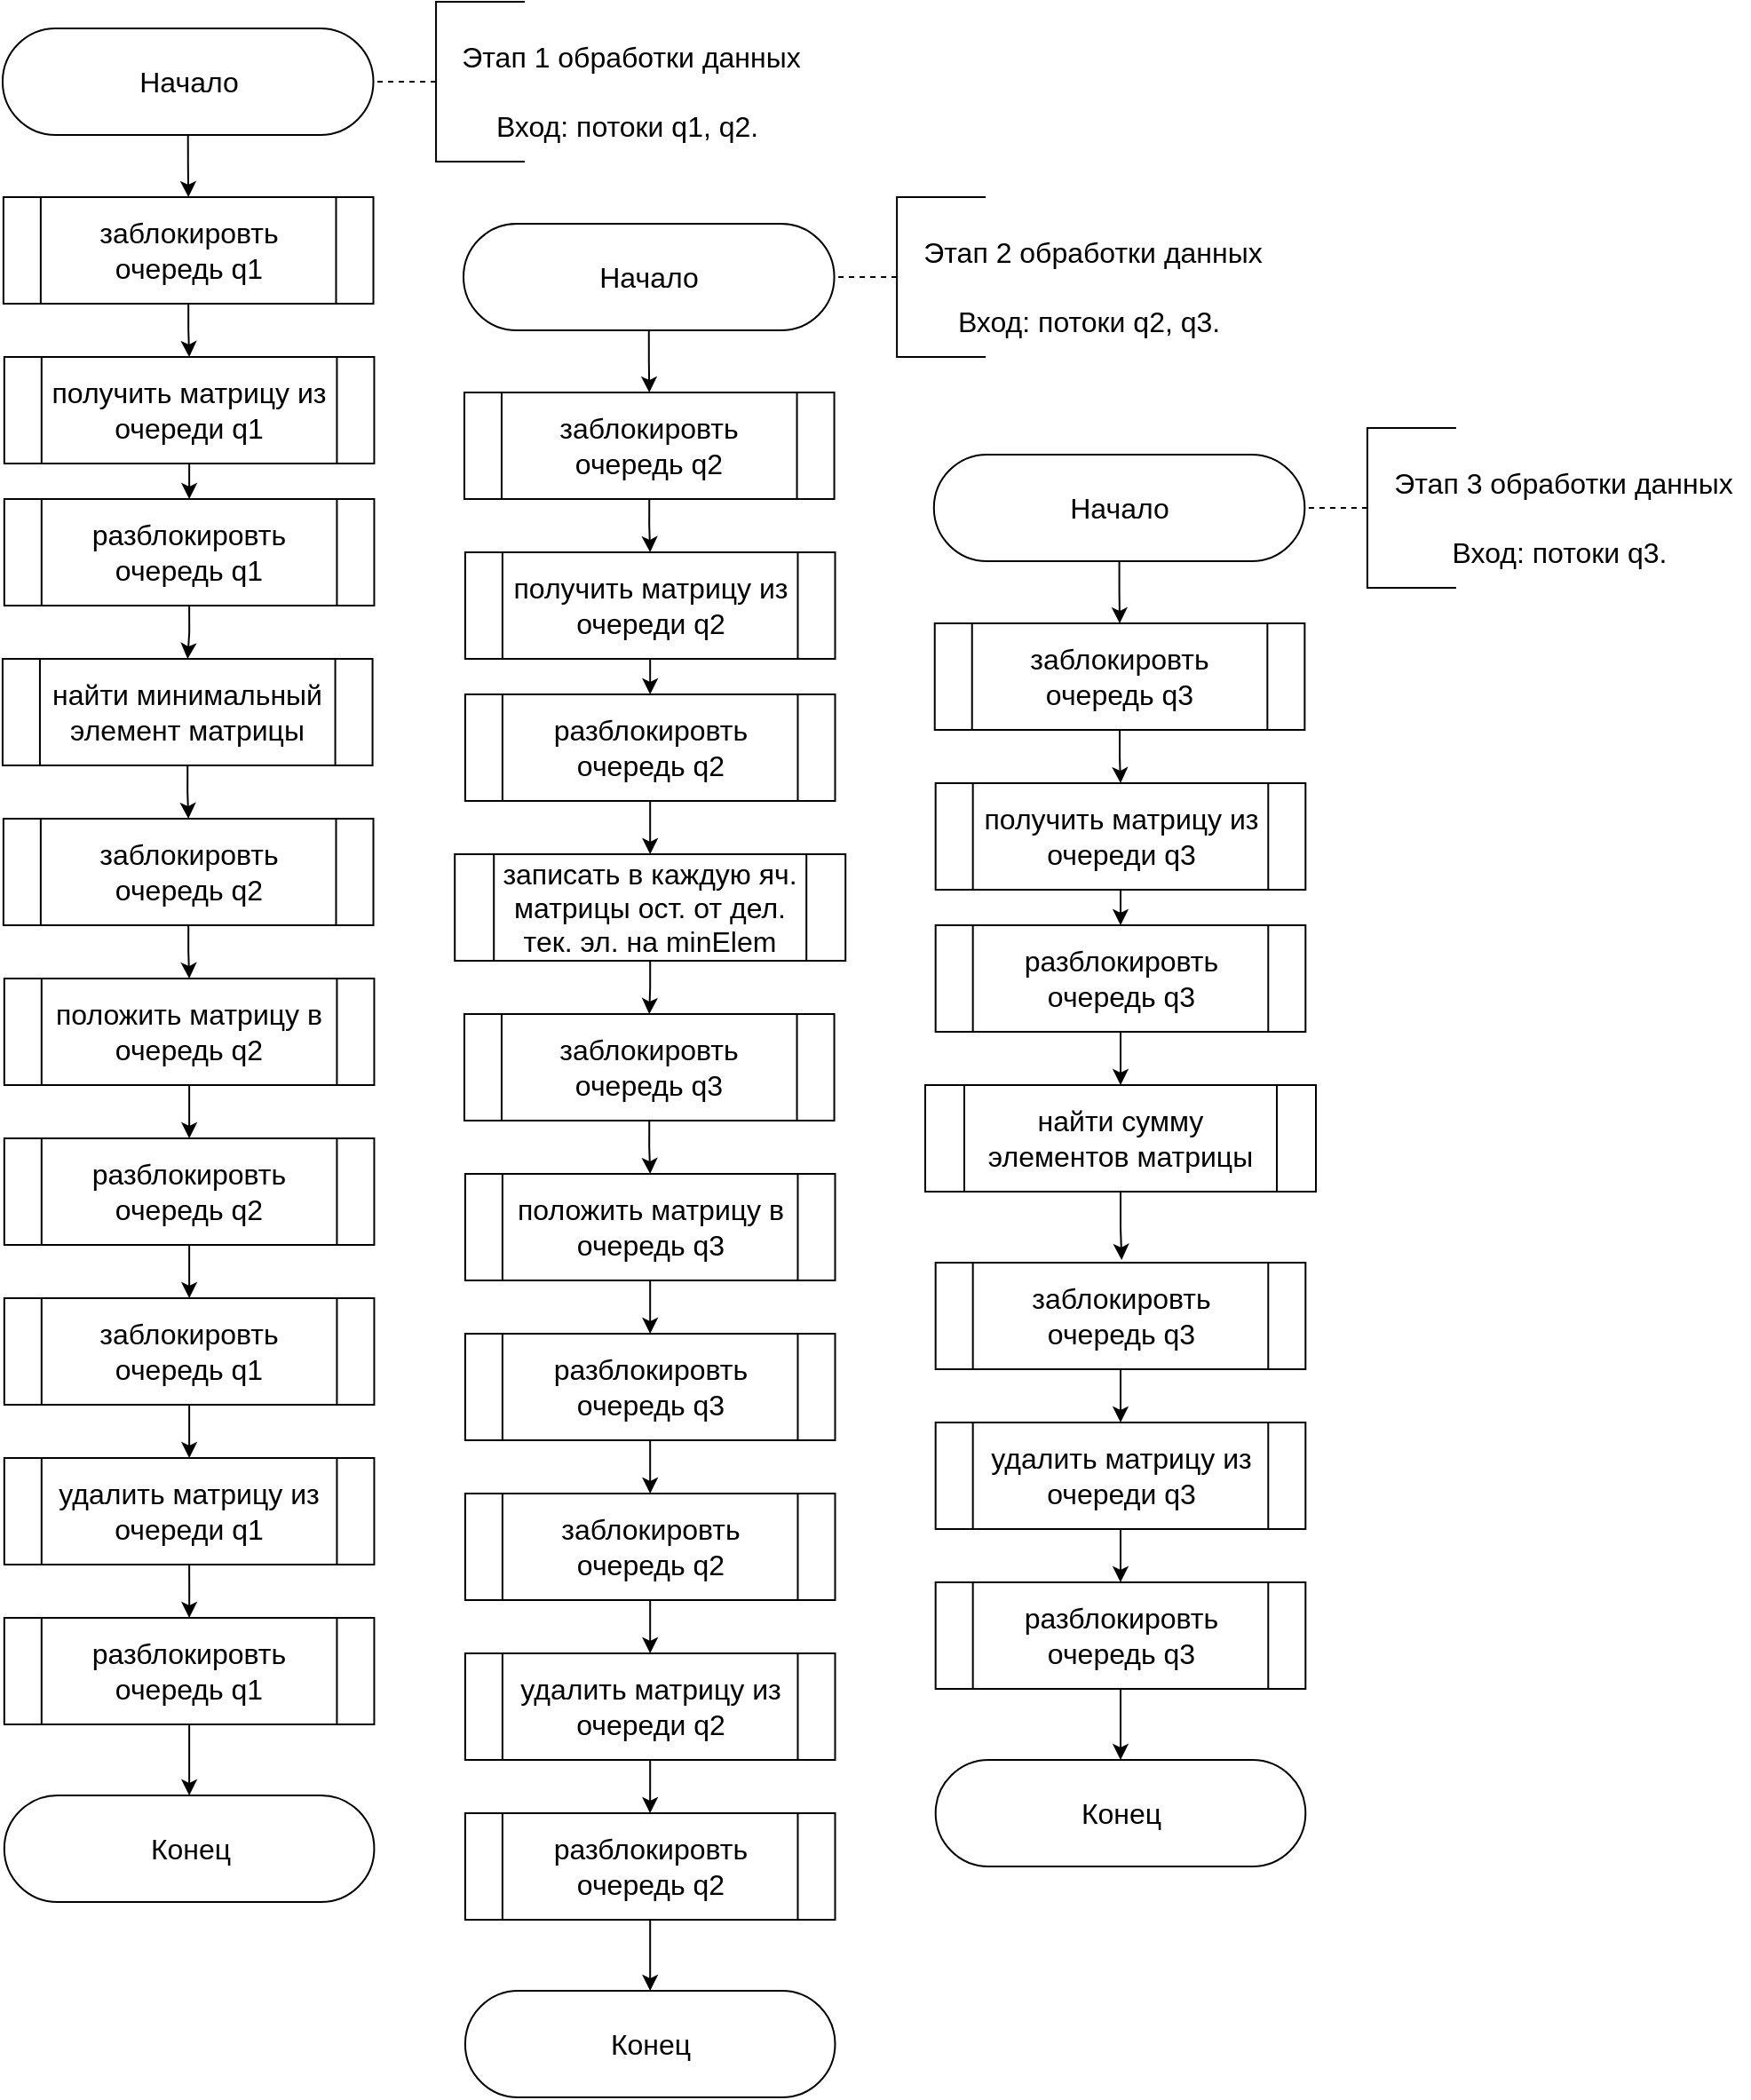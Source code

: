 <mxfile>
    <diagram id="9dVuxYn8pKH65ozI4DDm" name="Страница 1">
        <mxGraphModel dx="799" dy="739" grid="1" gridSize="10" guides="1" tooltips="1" connect="1" arrows="1" fold="1" page="1" pageScale="1" pageWidth="827" pageHeight="1169" math="0" shadow="0">
            <root>
                <mxCell id="0"/>
                <mxCell id="1" parent="0"/>
                <mxCell id="2" style="edgeStyle=orthogonalEdgeStyle;rounded=0;html=1;exitX=0.5;exitY=0.5;exitDx=0;exitDy=30;exitPerimeter=0;entryX=0.5;entryY=0;entryDx=0;entryDy=0;endArrow=classic;endFill=1;" edge="1" parent="1" source="3" target="8">
                    <mxGeometry relative="1" as="geometry"/>
                </mxCell>
                <mxCell id="3" value="&lt;font style=&quot;font-size: 16px&quot;&gt;Начало&lt;/font&gt;" style="html=1;dashed=0;whitespace=wrap;shape=mxgraph.dfd.start" vertex="1" parent="1">
                    <mxGeometry x="30.47" y="35" width="208.78" height="60" as="geometry"/>
                </mxCell>
                <mxCell id="4" style="edgeStyle=orthogonalEdgeStyle;rounded=0;orthogonalLoop=1;jettySize=auto;html=1;exitX=0;exitY=0.5;exitDx=0;exitDy=0;exitPerimeter=0;entryX=1;entryY=0.5;entryDx=0;entryDy=0;entryPerimeter=0;dashed=1;endArrow=none;endFill=0;" edge="1" parent="1" source="5" target="3">
                    <mxGeometry relative="1" as="geometry"/>
                </mxCell>
                <mxCell id="5" value="" style="strokeWidth=1;html=1;shape=mxgraph.flowchart.annotation_1;align=left;pointerEvents=1;" vertex="1" parent="1">
                    <mxGeometry x="274.53" y="20" width="50" height="90" as="geometry"/>
                </mxCell>
                <mxCell id="6" value="&lt;div&gt;&lt;span style=&quot;font-size: 16px&quot;&gt;Этап 1 обработки данных&lt;/span&gt;&lt;/div&gt;&lt;div&gt;&lt;span style=&quot;font-size: 16px&quot;&gt;&lt;br&gt;&lt;/span&gt;&lt;/div&gt;&lt;font&gt;&lt;div&gt;&lt;font size=&quot;3&quot;&gt;Вход: потоки q1, q2.&amp;nbsp;&lt;/font&gt;&lt;/div&gt;&lt;div&gt;&lt;/div&gt;&lt;span style=&quot;font-size: medium&quot;&gt;&lt;br&gt;&lt;/span&gt;&lt;/font&gt;" style="text;html=1;align=center;verticalAlign=middle;resizable=0;points=[];autosize=1;strokeColor=none;fillColor=none;" vertex="1" parent="1">
                    <mxGeometry x="279.25" y="50" width="210" height="60" as="geometry"/>
                </mxCell>
                <mxCell id="7" style="edgeStyle=orthogonalEdgeStyle;rounded=0;html=1;exitX=0.5;exitY=1;exitDx=0;exitDy=0;entryX=0.5;entryY=0;entryDx=0;entryDy=0;endArrow=classic;endFill=1;" edge="1" parent="1" source="8" target="10">
                    <mxGeometry relative="1" as="geometry"/>
                </mxCell>
                <mxCell id="8" value="&lt;font size=&quot;3&quot;&gt;заблокировть очередь q1&lt;/font&gt;" style="shape=process;whiteSpace=wrap;html=1;backgroundOutline=1;" vertex="1" parent="1">
                    <mxGeometry x="30.94" y="130" width="208.31" height="60" as="geometry"/>
                </mxCell>
                <mxCell id="9" style="edgeStyle=orthogonalEdgeStyle;rounded=0;html=1;exitX=0.5;exitY=1;exitDx=0;exitDy=0;entryX=0.5;entryY=0;entryDx=0;entryDy=0;endArrow=classic;endFill=1;" edge="1" parent="1" source="10" target="14">
                    <mxGeometry relative="1" as="geometry"/>
                </mxCell>
                <mxCell id="10" value="&lt;font size=&quot;3&quot;&gt;получить матрицу из очереди q1&lt;/font&gt;" style="shape=process;whiteSpace=wrap;html=1;backgroundOutline=1;" vertex="1" parent="1">
                    <mxGeometry x="31.41" y="220" width="208.31" height="60" as="geometry"/>
                </mxCell>
                <mxCell id="11" style="edgeStyle=orthogonalEdgeStyle;rounded=0;html=1;exitX=0.5;exitY=1;exitDx=0;exitDy=0;entryX=0.5;entryY=0;entryDx=0;entryDy=0;endArrow=classic;endFill=1;" edge="1" parent="1" source="12" target="16">
                    <mxGeometry relative="1" as="geometry"/>
                </mxCell>
                <mxCell id="12" value="&lt;font size=&quot;3&quot;&gt;найти минимальный элемент матрицы&lt;/font&gt;" style="shape=process;whiteSpace=wrap;html=1;backgroundOutline=1;" vertex="1" parent="1">
                    <mxGeometry x="30.47" y="390" width="208.31" height="60" as="geometry"/>
                </mxCell>
                <mxCell id="13" style="edgeStyle=orthogonalEdgeStyle;rounded=0;html=1;exitX=0.5;exitY=1;exitDx=0;exitDy=0;endArrow=classic;endFill=1;" edge="1" parent="1" source="14" target="12">
                    <mxGeometry relative="1" as="geometry"/>
                </mxCell>
                <mxCell id="14" value="&lt;font size=&quot;3&quot;&gt;разблокировть очередь q1&lt;/font&gt;" style="shape=process;whiteSpace=wrap;html=1;backgroundOutline=1;" vertex="1" parent="1">
                    <mxGeometry x="31.41" y="300" width="208.31" height="60" as="geometry"/>
                </mxCell>
                <mxCell id="15" style="edgeStyle=orthogonalEdgeStyle;rounded=0;html=1;exitX=0.5;exitY=1;exitDx=0;exitDy=0;entryX=0.5;entryY=0;entryDx=0;entryDy=0;endArrow=classic;endFill=1;" edge="1" parent="1" source="16" target="18">
                    <mxGeometry relative="1" as="geometry"/>
                </mxCell>
                <mxCell id="16" value="&lt;font size=&quot;3&quot;&gt;заблокировть очередь q2&lt;/font&gt;" style="shape=process;whiteSpace=wrap;html=1;backgroundOutline=1;" vertex="1" parent="1">
                    <mxGeometry x="30.94" y="480" width="208.31" height="60" as="geometry"/>
                </mxCell>
                <mxCell id="17" style="edgeStyle=orthogonalEdgeStyle;rounded=0;html=1;exitX=0.5;exitY=1;exitDx=0;exitDy=0;entryX=0.5;entryY=0;entryDx=0;entryDy=0;endArrow=classic;endFill=1;" edge="1" parent="1" source="18" target="20">
                    <mxGeometry relative="1" as="geometry"/>
                </mxCell>
                <mxCell id="18" value="&lt;font size=&quot;3&quot;&gt;положить матрицу в очередь q2&lt;/font&gt;" style="shape=process;whiteSpace=wrap;html=1;backgroundOutline=1;" vertex="1" parent="1">
                    <mxGeometry x="31.41" y="570" width="208.31" height="60" as="geometry"/>
                </mxCell>
                <mxCell id="19" style="edgeStyle=orthogonalEdgeStyle;rounded=0;html=1;exitX=0.5;exitY=1;exitDx=0;exitDy=0;entryX=0.5;entryY=0;entryDx=0;entryDy=0;endArrow=classic;endFill=1;" edge="1" parent="1" source="20" target="22">
                    <mxGeometry relative="1" as="geometry"/>
                </mxCell>
                <mxCell id="20" value="&lt;font size=&quot;3&quot;&gt;разблокировть очередь q2&lt;/font&gt;" style="shape=process;whiteSpace=wrap;html=1;backgroundOutline=1;" vertex="1" parent="1">
                    <mxGeometry x="31.41" y="660" width="208.31" height="60" as="geometry"/>
                </mxCell>
                <mxCell id="21" style="edgeStyle=orthogonalEdgeStyle;rounded=0;html=1;exitX=0.5;exitY=1;exitDx=0;exitDy=0;entryX=0.5;entryY=0;entryDx=0;entryDy=0;endArrow=classic;endFill=1;" edge="1" parent="1" source="22" target="24">
                    <mxGeometry relative="1" as="geometry"/>
                </mxCell>
                <mxCell id="22" value="&lt;font size=&quot;3&quot;&gt;заблокировть очередь q1&lt;/font&gt;" style="shape=process;whiteSpace=wrap;html=1;backgroundOutline=1;" vertex="1" parent="1">
                    <mxGeometry x="31.41" y="750" width="208.31" height="60" as="geometry"/>
                </mxCell>
                <mxCell id="23" style="edgeStyle=orthogonalEdgeStyle;rounded=0;html=1;exitX=0.5;exitY=1;exitDx=0;exitDy=0;endArrow=classic;endFill=1;" edge="1" parent="1" source="24" target="26">
                    <mxGeometry relative="1" as="geometry"/>
                </mxCell>
                <mxCell id="24" value="&lt;font size=&quot;3&quot;&gt;удалить матрицу из очереди q1&lt;/font&gt;" style="shape=process;whiteSpace=wrap;html=1;backgroundOutline=1;" vertex="1" parent="1">
                    <mxGeometry x="31.41" y="840" width="208.31" height="60" as="geometry"/>
                </mxCell>
                <mxCell id="25" style="edgeStyle=orthogonalEdgeStyle;rounded=0;html=1;exitX=0.5;exitY=1;exitDx=0;exitDy=0;entryX=0.5;entryY=0.5;entryDx=0;entryDy=-30;entryPerimeter=0;endArrow=classic;endFill=1;" edge="1" parent="1" source="26" target="27">
                    <mxGeometry relative="1" as="geometry"/>
                </mxCell>
                <mxCell id="26" value="&lt;font size=&quot;3&quot;&gt;разблокировть очередь q1&lt;/font&gt;" style="shape=process;whiteSpace=wrap;html=1;backgroundOutline=1;" vertex="1" parent="1">
                    <mxGeometry x="31.41" y="930" width="208.31" height="60" as="geometry"/>
                </mxCell>
                <mxCell id="27" value="&lt;font style=&quot;font-size: 16px&quot;&gt;Конец&lt;/font&gt;" style="html=1;dashed=0;whitespace=wrap;shape=mxgraph.dfd.start" vertex="1" parent="1">
                    <mxGeometry x="31.41" y="1030" width="208.31" height="60" as="geometry"/>
                </mxCell>
                <mxCell id="28" style="edgeStyle=orthogonalEdgeStyle;rounded=0;html=1;exitX=0.5;exitY=0.5;exitDx=0;exitDy=30;exitPerimeter=0;entryX=0.5;entryY=0;entryDx=0;entryDy=0;endArrow=classic;endFill=1;" edge="1" parent="1" source="29" target="34">
                    <mxGeometry relative="1" as="geometry"/>
                </mxCell>
                <mxCell id="29" value="&lt;font style=&quot;font-size: 16px&quot;&gt;Начало&lt;/font&gt;" style="html=1;dashed=0;whitespace=wrap;shape=mxgraph.dfd.start" vertex="1" parent="1">
                    <mxGeometry x="290" y="145" width="208.78" height="60" as="geometry"/>
                </mxCell>
                <mxCell id="30" style="edgeStyle=orthogonalEdgeStyle;rounded=0;orthogonalLoop=1;jettySize=auto;html=1;exitX=0;exitY=0.5;exitDx=0;exitDy=0;exitPerimeter=0;entryX=1;entryY=0.5;entryDx=0;entryDy=0;entryPerimeter=0;dashed=1;endArrow=none;endFill=0;" edge="1" parent="1" source="31" target="29">
                    <mxGeometry relative="1" as="geometry"/>
                </mxCell>
                <mxCell id="31" value="" style="strokeWidth=1;html=1;shape=mxgraph.flowchart.annotation_1;align=left;pointerEvents=1;" vertex="1" parent="1">
                    <mxGeometry x="534.06" y="130" width="50" height="90" as="geometry"/>
                </mxCell>
                <mxCell id="32" value="&lt;div&gt;&lt;span style=&quot;font-size: 16px&quot;&gt;Этап 2 обработки данных&lt;/span&gt;&lt;/div&gt;&lt;div&gt;&lt;span style=&quot;font-size: 16px&quot;&gt;&lt;br&gt;&lt;/span&gt;&lt;/div&gt;&lt;font&gt;&lt;div&gt;&lt;font size=&quot;3&quot;&gt;Вход: потоки q2, q3.&amp;nbsp;&lt;/font&gt;&lt;/div&gt;&lt;div&gt;&lt;/div&gt;&lt;span style=&quot;font-size: medium&quot;&gt;&lt;br&gt;&lt;/span&gt;&lt;/font&gt;" style="text;html=1;align=center;verticalAlign=middle;resizable=0;points=[];autosize=1;strokeColor=none;fillColor=none;" vertex="1" parent="1">
                    <mxGeometry x="538.78" y="160" width="210" height="60" as="geometry"/>
                </mxCell>
                <mxCell id="33" style="edgeStyle=orthogonalEdgeStyle;rounded=0;html=1;exitX=0.5;exitY=1;exitDx=0;exitDy=0;entryX=0.5;entryY=0;entryDx=0;entryDy=0;endArrow=classic;endFill=1;" edge="1" parent="1" source="34" target="36">
                    <mxGeometry relative="1" as="geometry"/>
                </mxCell>
                <mxCell id="34" value="&lt;font size=&quot;3&quot;&gt;заблокировть очередь q2&lt;/font&gt;" style="shape=process;whiteSpace=wrap;html=1;backgroundOutline=1;" vertex="1" parent="1">
                    <mxGeometry x="290.47" y="240" width="208.31" height="60" as="geometry"/>
                </mxCell>
                <mxCell id="35" style="edgeStyle=orthogonalEdgeStyle;rounded=0;html=1;exitX=0.5;exitY=1;exitDx=0;exitDy=0;entryX=0.5;entryY=0;entryDx=0;entryDy=0;endArrow=classic;endFill=1;" edge="1" parent="1" source="36" target="40">
                    <mxGeometry relative="1" as="geometry"/>
                </mxCell>
                <mxCell id="36" value="&lt;font size=&quot;3&quot;&gt;получить матрицу из очереди q2&lt;/font&gt;" style="shape=process;whiteSpace=wrap;html=1;backgroundOutline=1;" vertex="1" parent="1">
                    <mxGeometry x="290.94" y="330" width="208.31" height="60" as="geometry"/>
                </mxCell>
                <mxCell id="37" style="edgeStyle=orthogonalEdgeStyle;rounded=0;html=1;exitX=0.5;exitY=1;exitDx=0;exitDy=0;entryX=0.5;entryY=0;entryDx=0;entryDy=0;endArrow=classic;endFill=1;" edge="1" parent="1" source="38" target="42">
                    <mxGeometry relative="1" as="geometry"/>
                </mxCell>
                <mxCell id="38" value="&lt;font size=&quot;3&quot;&gt;записать в каждую яч. матрицы ост. от дел. тек. эл. на minElem&lt;/font&gt;" style="shape=process;whiteSpace=wrap;html=1;backgroundOutline=1;" vertex="1" parent="1">
                    <mxGeometry x="285.1" y="500" width="220" height="60" as="geometry"/>
                </mxCell>
                <mxCell id="39" style="edgeStyle=orthogonalEdgeStyle;rounded=0;html=1;exitX=0.5;exitY=1;exitDx=0;exitDy=0;endArrow=classic;endFill=1;" edge="1" parent="1" source="40" target="38">
                    <mxGeometry relative="1" as="geometry"/>
                </mxCell>
                <mxCell id="40" value="&lt;font size=&quot;3&quot;&gt;разблокировть очередь q2&lt;/font&gt;" style="shape=process;whiteSpace=wrap;html=1;backgroundOutline=1;" vertex="1" parent="1">
                    <mxGeometry x="290.94" y="410" width="208.31" height="60" as="geometry"/>
                </mxCell>
                <mxCell id="41" style="edgeStyle=orthogonalEdgeStyle;rounded=0;html=1;exitX=0.5;exitY=1;exitDx=0;exitDy=0;entryX=0.5;entryY=0;entryDx=0;entryDy=0;endArrow=classic;endFill=1;" edge="1" parent="1" source="42" target="44">
                    <mxGeometry relative="1" as="geometry"/>
                </mxCell>
                <mxCell id="42" value="&lt;font size=&quot;3&quot;&gt;заблокировть очередь q3&lt;/font&gt;" style="shape=process;whiteSpace=wrap;html=1;backgroundOutline=1;" vertex="1" parent="1">
                    <mxGeometry x="290.47" y="590" width="208.31" height="60" as="geometry"/>
                </mxCell>
                <mxCell id="43" style="edgeStyle=orthogonalEdgeStyle;rounded=0;html=1;exitX=0.5;exitY=1;exitDx=0;exitDy=0;entryX=0.5;entryY=0;entryDx=0;entryDy=0;endArrow=classic;endFill=1;" edge="1" parent="1" source="44" target="46">
                    <mxGeometry relative="1" as="geometry"/>
                </mxCell>
                <mxCell id="44" value="&lt;font size=&quot;3&quot;&gt;положить матрицу в очередь q3&lt;/font&gt;" style="shape=process;whiteSpace=wrap;html=1;backgroundOutline=1;" vertex="1" parent="1">
                    <mxGeometry x="290.94" y="680" width="208.31" height="60" as="geometry"/>
                </mxCell>
                <mxCell id="45" style="edgeStyle=orthogonalEdgeStyle;rounded=0;html=1;exitX=0.5;exitY=1;exitDx=0;exitDy=0;entryX=0.5;entryY=0;entryDx=0;entryDy=0;endArrow=classic;endFill=1;" edge="1" parent="1" source="46" target="48">
                    <mxGeometry relative="1" as="geometry"/>
                </mxCell>
                <mxCell id="46" value="&lt;font size=&quot;3&quot;&gt;разблокировть очередь q3&lt;/font&gt;" style="shape=process;whiteSpace=wrap;html=1;backgroundOutline=1;" vertex="1" parent="1">
                    <mxGeometry x="290.94" y="770" width="208.31" height="60" as="geometry"/>
                </mxCell>
                <mxCell id="47" style="edgeStyle=orthogonalEdgeStyle;rounded=0;html=1;exitX=0.5;exitY=1;exitDx=0;exitDy=0;entryX=0.5;entryY=0;entryDx=0;entryDy=0;endArrow=classic;endFill=1;" edge="1" parent="1" source="48" target="50">
                    <mxGeometry relative="1" as="geometry"/>
                </mxCell>
                <mxCell id="48" value="&lt;font size=&quot;3&quot;&gt;заблокировть очередь q2&lt;/font&gt;" style="shape=process;whiteSpace=wrap;html=1;backgroundOutline=1;" vertex="1" parent="1">
                    <mxGeometry x="290.94" y="860" width="208.31" height="60" as="geometry"/>
                </mxCell>
                <mxCell id="49" style="edgeStyle=orthogonalEdgeStyle;rounded=0;html=1;exitX=0.5;exitY=1;exitDx=0;exitDy=0;endArrow=classic;endFill=1;" edge="1" parent="1" source="50" target="52">
                    <mxGeometry relative="1" as="geometry"/>
                </mxCell>
                <mxCell id="50" value="&lt;font size=&quot;3&quot;&gt;удалить матрицу из очереди q2&lt;/font&gt;" style="shape=process;whiteSpace=wrap;html=1;backgroundOutline=1;" vertex="1" parent="1">
                    <mxGeometry x="290.94" y="950" width="208.31" height="60" as="geometry"/>
                </mxCell>
                <mxCell id="51" style="edgeStyle=orthogonalEdgeStyle;rounded=0;html=1;exitX=0.5;exitY=1;exitDx=0;exitDy=0;entryX=0.5;entryY=0.5;entryDx=0;entryDy=-30;entryPerimeter=0;endArrow=classic;endFill=1;" edge="1" parent="1" source="52" target="53">
                    <mxGeometry relative="1" as="geometry"/>
                </mxCell>
                <mxCell id="52" value="&lt;font size=&quot;3&quot;&gt;разблокировть очередь q2&lt;/font&gt;" style="shape=process;whiteSpace=wrap;html=1;backgroundOutline=1;" vertex="1" parent="1">
                    <mxGeometry x="290.94" y="1040" width="208.31" height="60" as="geometry"/>
                </mxCell>
                <mxCell id="53" value="&lt;font style=&quot;font-size: 16px&quot;&gt;Конец&lt;/font&gt;" style="html=1;dashed=0;whitespace=wrap;shape=mxgraph.dfd.start" vertex="1" parent="1">
                    <mxGeometry x="290.94" y="1140" width="208.31" height="60" as="geometry"/>
                </mxCell>
                <mxCell id="54" style="edgeStyle=orthogonalEdgeStyle;rounded=0;html=1;exitX=0.5;exitY=0.5;exitDx=0;exitDy=30;exitPerimeter=0;entryX=0.5;entryY=0;entryDx=0;entryDy=0;endArrow=classic;endFill=1;" edge="1" parent="1" source="55" target="60">
                    <mxGeometry relative="1" as="geometry"/>
                </mxCell>
                <mxCell id="55" value="&lt;font style=&quot;font-size: 16px&quot;&gt;Начало&lt;/font&gt;" style="html=1;dashed=0;whitespace=wrap;shape=mxgraph.dfd.start" vertex="1" parent="1">
                    <mxGeometry x="554.9" y="275" width="208.78" height="60" as="geometry"/>
                </mxCell>
                <mxCell id="56" style="edgeStyle=orthogonalEdgeStyle;rounded=0;orthogonalLoop=1;jettySize=auto;html=1;exitX=0;exitY=0.5;exitDx=0;exitDy=0;exitPerimeter=0;entryX=1;entryY=0.5;entryDx=0;entryDy=0;entryPerimeter=0;dashed=1;endArrow=none;endFill=0;" edge="1" parent="1" source="57" target="55">
                    <mxGeometry relative="1" as="geometry"/>
                </mxCell>
                <mxCell id="57" value="" style="strokeWidth=1;html=1;shape=mxgraph.flowchart.annotation_1;align=left;pointerEvents=1;" vertex="1" parent="1">
                    <mxGeometry x="798.96" y="260" width="50" height="90" as="geometry"/>
                </mxCell>
                <mxCell id="58" value="&lt;div&gt;&lt;span style=&quot;font-size: 16px&quot;&gt;Этап 3 обработки данных&lt;/span&gt;&lt;/div&gt;&lt;div&gt;&lt;span style=&quot;font-size: 16px&quot;&gt;&lt;br&gt;&lt;/span&gt;&lt;/div&gt;&lt;font&gt;&lt;div&gt;&lt;font size=&quot;3&quot;&gt;Вход: потоки q3.&amp;nbsp;&lt;/font&gt;&lt;/div&gt;&lt;div&gt;&lt;/div&gt;&lt;span style=&quot;font-size: medium&quot;&gt;&lt;br&gt;&lt;/span&gt;&lt;/font&gt;" style="text;html=1;align=center;verticalAlign=middle;resizable=0;points=[];autosize=1;strokeColor=none;fillColor=none;" vertex="1" parent="1">
                    <mxGeometry x="803.68" y="290" width="210" height="60" as="geometry"/>
                </mxCell>
                <mxCell id="59" style="edgeStyle=orthogonalEdgeStyle;rounded=0;html=1;exitX=0.5;exitY=1;exitDx=0;exitDy=0;entryX=0.5;entryY=0;entryDx=0;entryDy=0;endArrow=classic;endFill=1;" edge="1" parent="1" source="60" target="62">
                    <mxGeometry relative="1" as="geometry"/>
                </mxCell>
                <mxCell id="60" value="&lt;font size=&quot;3&quot;&gt;заблокировть очередь q3&lt;/font&gt;" style="shape=process;whiteSpace=wrap;html=1;backgroundOutline=1;" vertex="1" parent="1">
                    <mxGeometry x="555.37" y="370" width="208.31" height="60" as="geometry"/>
                </mxCell>
                <mxCell id="61" style="edgeStyle=orthogonalEdgeStyle;rounded=0;html=1;exitX=0.5;exitY=1;exitDx=0;exitDy=0;entryX=0.5;entryY=0;entryDx=0;entryDy=0;endArrow=classic;endFill=1;" edge="1" parent="1" source="62" target="66">
                    <mxGeometry relative="1" as="geometry"/>
                </mxCell>
                <mxCell id="62" value="&lt;font size=&quot;3&quot;&gt;получить матрицу из очереди q3&lt;/font&gt;" style="shape=process;whiteSpace=wrap;html=1;backgroundOutline=1;" vertex="1" parent="1">
                    <mxGeometry x="555.84" y="460" width="208.31" height="60" as="geometry"/>
                </mxCell>
                <mxCell id="63" style="edgeStyle=orthogonalEdgeStyle;rounded=0;html=1;exitX=0.5;exitY=1;exitDx=0;exitDy=0;entryX=0.503;entryY=-0.026;entryDx=0;entryDy=0;entryPerimeter=0;endArrow=classic;endFill=1;" edge="1" parent="1" source="64" target="68">
                    <mxGeometry relative="1" as="geometry"/>
                </mxCell>
                <mxCell id="64" value="&lt;font size=&quot;3&quot;&gt;найти сумму элементов матрицы&lt;/font&gt;" style="shape=process;whiteSpace=wrap;html=1;backgroundOutline=1;" vertex="1" parent="1">
                    <mxGeometry x="550" y="630" width="220" height="60" as="geometry"/>
                </mxCell>
                <mxCell id="65" style="edgeStyle=orthogonalEdgeStyle;rounded=0;html=1;exitX=0.5;exitY=1;exitDx=0;exitDy=0;endArrow=classic;endFill=1;" edge="1" parent="1" source="66" target="64">
                    <mxGeometry relative="1" as="geometry"/>
                </mxCell>
                <mxCell id="66" value="&lt;font size=&quot;3&quot;&gt;разблокировть очередь q3&lt;/font&gt;" style="shape=process;whiteSpace=wrap;html=1;backgroundOutline=1;" vertex="1" parent="1">
                    <mxGeometry x="555.84" y="540" width="208.31" height="60" as="geometry"/>
                </mxCell>
                <mxCell id="67" style="edgeStyle=orthogonalEdgeStyle;rounded=0;html=1;exitX=0.5;exitY=1;exitDx=0;exitDy=0;entryX=0.5;entryY=0;entryDx=0;entryDy=0;endArrow=classic;endFill=1;" edge="1" parent="1" source="68" target="70">
                    <mxGeometry relative="1" as="geometry"/>
                </mxCell>
                <mxCell id="68" value="&lt;font size=&quot;3&quot;&gt;заблокировть очередь q3&lt;/font&gt;" style="shape=process;whiteSpace=wrap;html=1;backgroundOutline=1;" vertex="1" parent="1">
                    <mxGeometry x="555.84" y="730" width="208.31" height="60" as="geometry"/>
                </mxCell>
                <mxCell id="69" style="edgeStyle=orthogonalEdgeStyle;rounded=0;html=1;exitX=0.5;exitY=1;exitDx=0;exitDy=0;endArrow=classic;endFill=1;" edge="1" parent="1" source="70" target="72">
                    <mxGeometry relative="1" as="geometry"/>
                </mxCell>
                <mxCell id="70" value="&lt;font size=&quot;3&quot;&gt;удалить матрицу из очереди q3&lt;/font&gt;" style="shape=process;whiteSpace=wrap;html=1;backgroundOutline=1;" vertex="1" parent="1">
                    <mxGeometry x="555.84" y="820" width="208.31" height="60" as="geometry"/>
                </mxCell>
                <mxCell id="71" style="edgeStyle=orthogonalEdgeStyle;rounded=0;html=1;exitX=0.5;exitY=1;exitDx=0;exitDy=0;entryX=0.5;entryY=0.5;entryDx=0;entryDy=-30;entryPerimeter=0;endArrow=classic;endFill=1;" edge="1" parent="1" source="72" target="73">
                    <mxGeometry relative="1" as="geometry"/>
                </mxCell>
                <mxCell id="72" value="&lt;font size=&quot;3&quot;&gt;разблокировть очередь q3&lt;/font&gt;" style="shape=process;whiteSpace=wrap;html=1;backgroundOutline=1;" vertex="1" parent="1">
                    <mxGeometry x="555.84" y="910" width="208.31" height="60" as="geometry"/>
                </mxCell>
                <mxCell id="73" value="&lt;font style=&quot;font-size: 16px&quot;&gt;Конец&lt;/font&gt;" style="html=1;dashed=0;whitespace=wrap;shape=mxgraph.dfd.start" vertex="1" parent="1">
                    <mxGeometry x="555.84" y="1010" width="208.31" height="60" as="geometry"/>
                </mxCell>
            </root>
        </mxGraphModel>
    </diagram>
</mxfile>